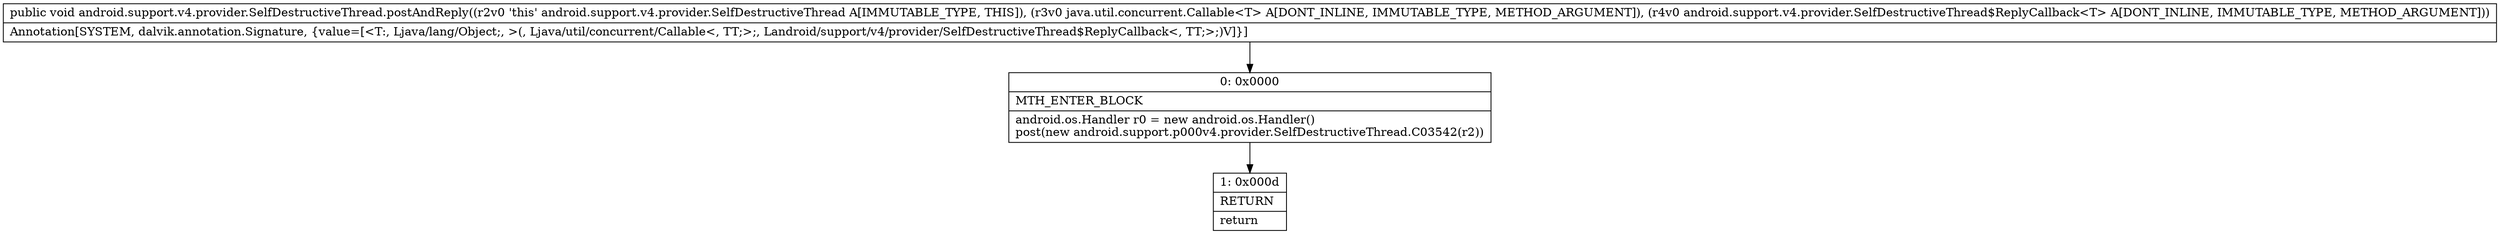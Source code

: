 digraph "CFG forandroid.support.v4.provider.SelfDestructiveThread.postAndReply(Ljava\/util\/concurrent\/Callable;Landroid\/support\/v4\/provider\/SelfDestructiveThread$ReplyCallback;)V" {
Node_0 [shape=record,label="{0\:\ 0x0000|MTH_ENTER_BLOCK\l|android.os.Handler r0 = new android.os.Handler()\lpost(new android.support.p000v4.provider.SelfDestructiveThread.C03542(r2))\l}"];
Node_1 [shape=record,label="{1\:\ 0x000d|RETURN\l|return\l}"];
MethodNode[shape=record,label="{public void android.support.v4.provider.SelfDestructiveThread.postAndReply((r2v0 'this' android.support.v4.provider.SelfDestructiveThread A[IMMUTABLE_TYPE, THIS]), (r3v0 java.util.concurrent.Callable\<T\> A[DONT_INLINE, IMMUTABLE_TYPE, METHOD_ARGUMENT]), (r4v0 android.support.v4.provider.SelfDestructiveThread$ReplyCallback\<T\> A[DONT_INLINE, IMMUTABLE_TYPE, METHOD_ARGUMENT]))  | Annotation[SYSTEM, dalvik.annotation.Signature, \{value=[\<T:, Ljava\/lang\/Object;, \>(, Ljava\/util\/concurrent\/Callable\<, TT;\>;, Landroid\/support\/v4\/provider\/SelfDestructiveThread$ReplyCallback\<, TT;\>;)V]\}]\l}"];
MethodNode -> Node_0;
Node_0 -> Node_1;
}

